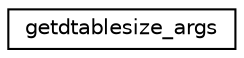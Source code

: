 digraph "Graphical Class Hierarchy"
{
 // LATEX_PDF_SIZE
  edge [fontname="Helvetica",fontsize="10",labelfontname="Helvetica",labelfontsize="10"];
  node [fontname="Helvetica",fontsize="10",shape=record];
  rankdir="LR";
  Node0 [label="getdtablesize_args",height=0.2,width=0.4,color="black", fillcolor="white", style="filled",URL="$structgetdtablesize__args.html",tooltip=" "];
}
